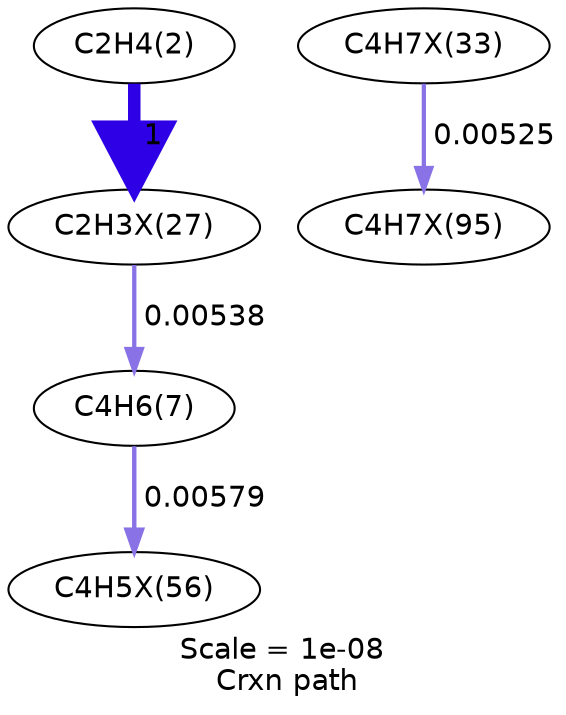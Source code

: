 digraph reaction_paths {
center=1;
s5 -> s28[fontname="Helvetica", style="setlinewidth(6)", arrowsize=3, color="0.7, 1.5, 0.9"
, label=" 1"];
s28 -> s8[fontname="Helvetica", style="setlinewidth(2.06)", arrowsize=1.03, color="0.7, 0.505, 0.9"
, label=" 0.00538"];
s8 -> s39[fontname="Helvetica", style="setlinewidth(2.11)", arrowsize=1.06, color="0.7, 0.506, 0.9"
, label=" 0.00579"];
s34 -> s43[fontname="Helvetica", style="setlinewidth(2.04)", arrowsize=1.02, color="0.7, 0.505, 0.9"
, label=" 0.00525"];
s5 [ fontname="Helvetica", label="C2H4(2)"];
s8 [ fontname="Helvetica", label="C4H6(7)"];
s28 [ fontname="Helvetica", label="C2H3X(27)"];
s34 [ fontname="Helvetica", label="C4H7X(33)"];
s39 [ fontname="Helvetica", label="C4H5X(56)"];
s43 [ fontname="Helvetica", label="C4H7X(95)"];
 label = "Scale = 1e-08\l Crxn path";
 fontname = "Helvetica";
}
